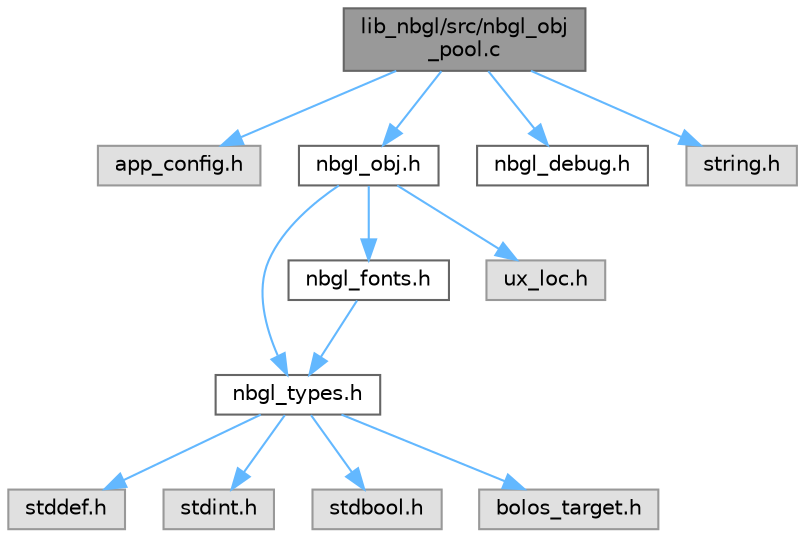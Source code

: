 digraph "lib_nbgl/src/nbgl_obj_pool.c"
{
 // LATEX_PDF_SIZE
  bgcolor="transparent";
  edge [fontname=Helvetica,fontsize=10,labelfontname=Helvetica,labelfontsize=10];
  node [fontname=Helvetica,fontsize=10,shape=box,height=0.2,width=0.4];
  Node1 [label="lib_nbgl/src/nbgl_obj\l_pool.c",height=0.2,width=0.4,color="gray40", fillcolor="grey60", style="filled", fontcolor="black",tooltip="Implementation of a graphical objects pool, to be used by any page, or by predefined layout managemen..."];
  Node1 -> Node2 [color="steelblue1",style="solid"];
  Node2 [label="app_config.h",height=0.2,width=0.4,color="grey60", fillcolor="#E0E0E0", style="filled",tooltip=" "];
  Node1 -> Node3 [color="steelblue1",style="solid"];
  Node3 [label="nbgl_obj.h",height=0.2,width=0.4,color="grey40", fillcolor="white", style="filled",URL="$nbgl__obj_8h.html",tooltip="API to draw all basic graphic objects."];
  Node3 -> Node4 [color="steelblue1",style="solid"];
  Node4 [label="nbgl_types.h",height=0.2,width=0.4,color="grey40", fillcolor="white", style="filled",URL="$nbgl__types_8h.html",tooltip="common types for Graphical Library"];
  Node4 -> Node5 [color="steelblue1",style="solid"];
  Node5 [label="stddef.h",height=0.2,width=0.4,color="grey60", fillcolor="#E0E0E0", style="filled",tooltip=" "];
  Node4 -> Node6 [color="steelblue1",style="solid"];
  Node6 [label="stdint.h",height=0.2,width=0.4,color="grey60", fillcolor="#E0E0E0", style="filled",tooltip=" "];
  Node4 -> Node7 [color="steelblue1",style="solid"];
  Node7 [label="stdbool.h",height=0.2,width=0.4,color="grey60", fillcolor="#E0E0E0", style="filled",tooltip=" "];
  Node4 -> Node8 [color="steelblue1",style="solid"];
  Node8 [label="bolos_target.h",height=0.2,width=0.4,color="grey60", fillcolor="#E0E0E0", style="filled",tooltip=" "];
  Node3 -> Node9 [color="steelblue1",style="solid"];
  Node9 [label="nbgl_fonts.h",height=0.2,width=0.4,color="grey40", fillcolor="white", style="filled",URL="$nbgl__fonts_8h.html",tooltip=" "];
  Node9 -> Node4 [color="steelblue1",style="solid"];
  Node3 -> Node10 [color="steelblue1",style="solid"];
  Node10 [label="ux_loc.h",height=0.2,width=0.4,color="grey60", fillcolor="#E0E0E0", style="filled",tooltip=" "];
  Node1 -> Node11 [color="steelblue1",style="solid"];
  Node11 [label="nbgl_debug.h",height=0.2,width=0.4,color="grey40", fillcolor="white", style="filled",URL="$nbgl__debug_8h.html",tooltip="debug traces management"];
  Node1 -> Node12 [color="steelblue1",style="solid"];
  Node12 [label="string.h",height=0.2,width=0.4,color="grey60", fillcolor="#E0E0E0", style="filled",tooltip=" "];
}
